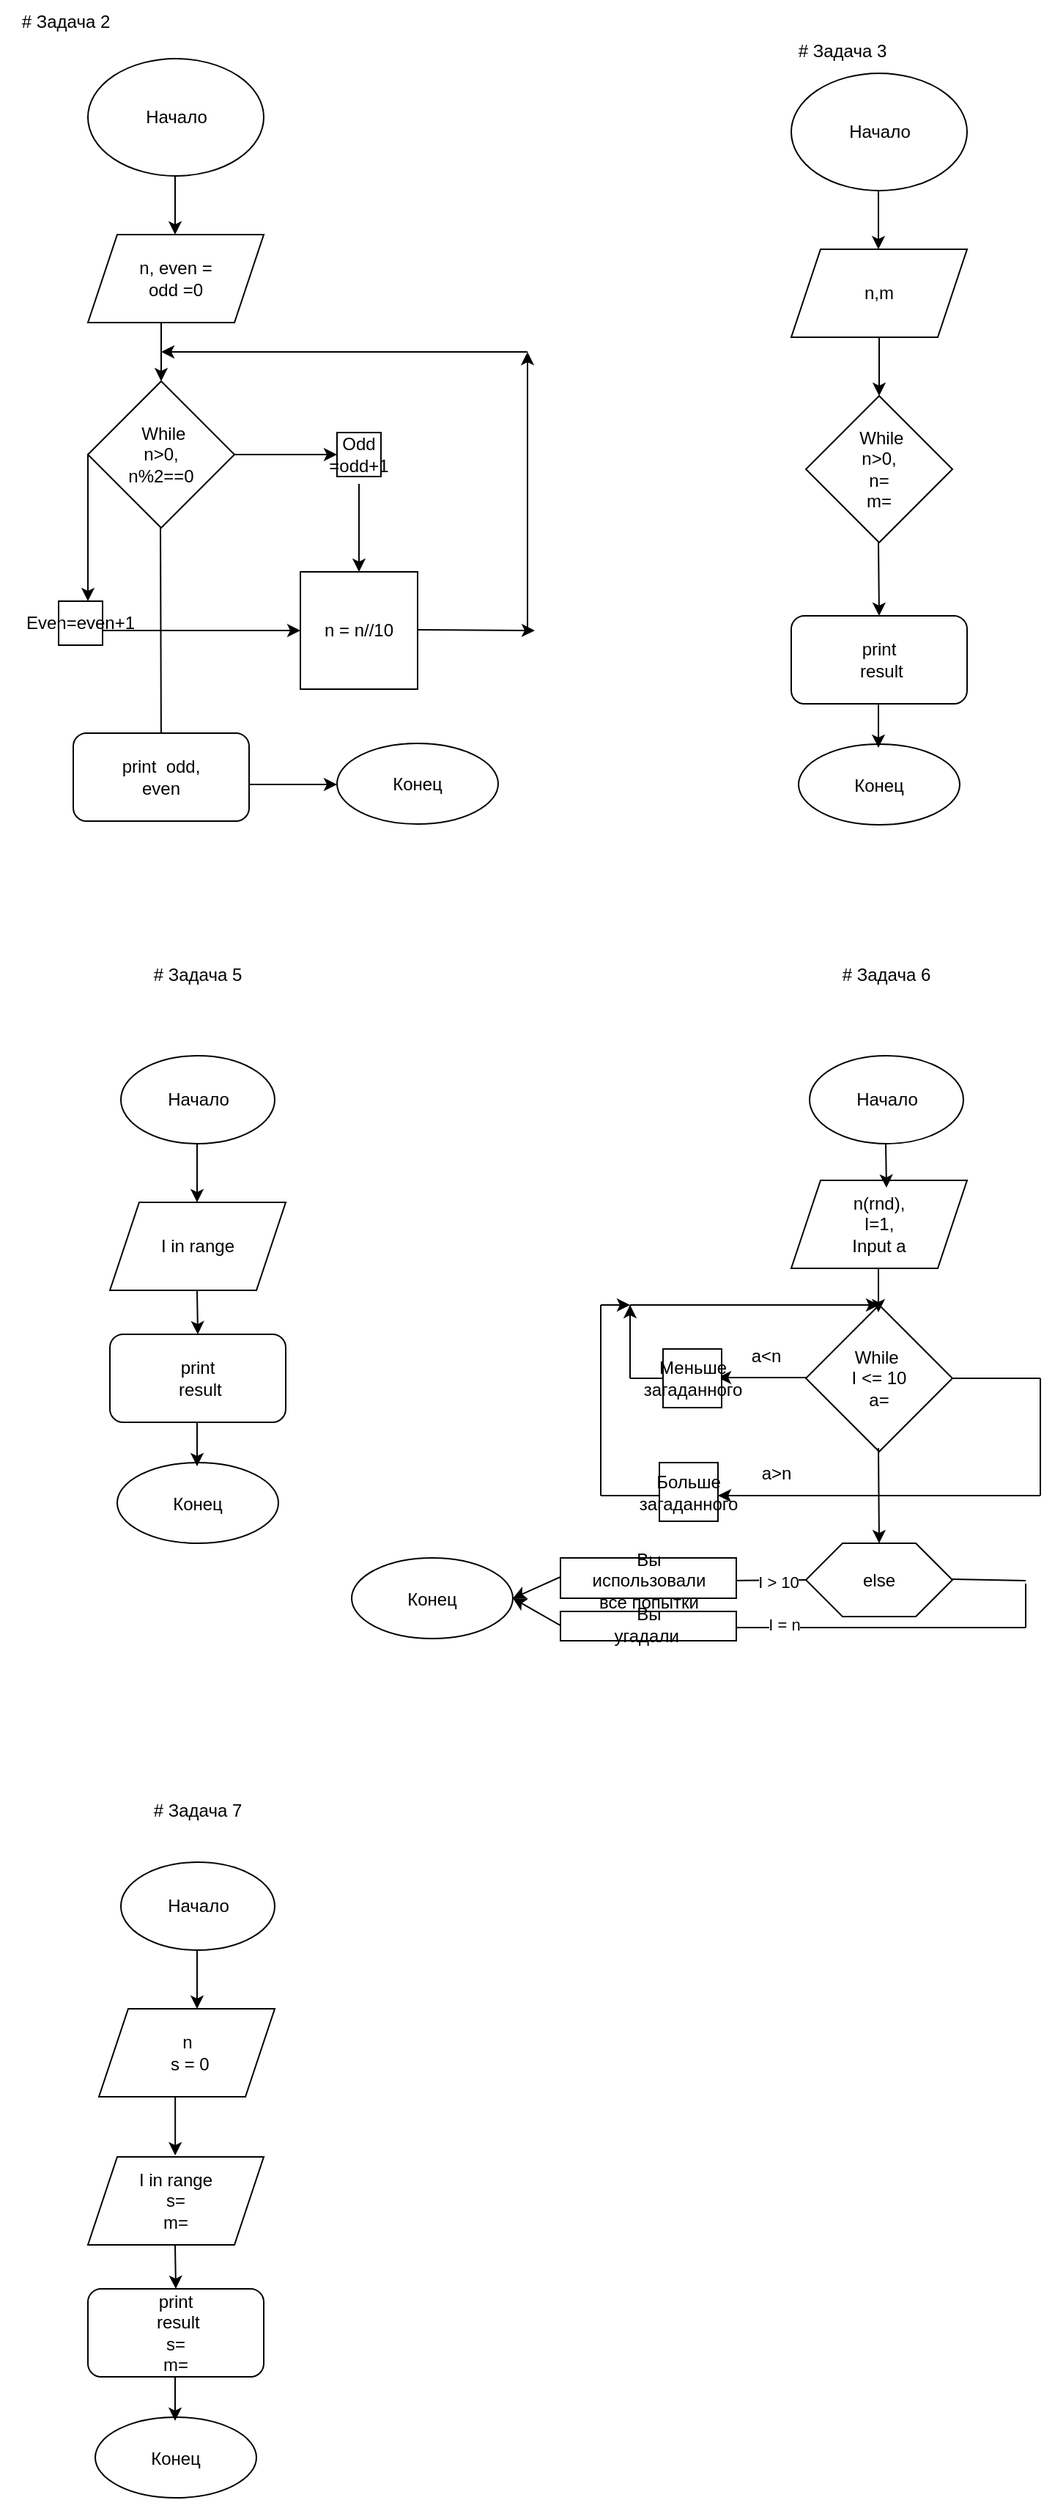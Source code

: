 <mxfile version="18.0.2" type="device" pages="2"><diagram id="1oEfrU6CqOhS1-Bc2dvg" name="Page-1"><mxGraphModel dx="988" dy="441" grid="1" gridSize="10" guides="1" tooltips="1" connect="1" arrows="1" fold="1" page="1" pageScale="1" pageWidth="827" pageHeight="1169" math="0" shadow="0"><root><mxCell id="0"/><mxCell id="1" parent="0"/><mxCell id="DPL4-N_GBgFdKnhkfRyt-1" value="" style="ellipse;whiteSpace=wrap;html=1;" vertex="1" parent="1"><mxGeometry x="70" y="90" width="120" height="80" as="geometry"/></mxCell><mxCell id="DPL4-N_GBgFdKnhkfRyt-2" value="Начало" style="text;html=1;align=center;verticalAlign=middle;resizable=0;points=[];autosize=1;strokeColor=none;fillColor=none;" vertex="1" parent="1"><mxGeometry x="100" y="120" width="60" height="20" as="geometry"/></mxCell><mxCell id="DPL4-N_GBgFdKnhkfRyt-3" value="" style="endArrow=classic;html=1;rounded=0;" edge="1" parent="1"><mxGeometry width="50" height="50" relative="1" as="geometry"><mxPoint x="129.5" y="170" as="sourcePoint"/><mxPoint x="130" y="210" as="targetPoint"/><Array as="points"><mxPoint x="129.5" y="210"/></Array></mxGeometry></mxCell><mxCell id="DPL4-N_GBgFdKnhkfRyt-4" value="" style="shape=parallelogram;perimeter=parallelogramPerimeter;whiteSpace=wrap;html=1;fixedSize=1;" vertex="1" parent="1"><mxGeometry x="70" y="210" width="120" height="60" as="geometry"/></mxCell><mxCell id="DPL4-N_GBgFdKnhkfRyt-5" value="n, even = odd =0" style="text;html=1;strokeColor=none;fillColor=none;align=center;verticalAlign=middle;whiteSpace=wrap;rounded=0;" vertex="1" parent="1"><mxGeometry x="100" y="225" width="60" height="30" as="geometry"/></mxCell><mxCell id="DPL4-N_GBgFdKnhkfRyt-7" value="" style="endArrow=classic;html=1;rounded=0;" edge="1" parent="1"><mxGeometry width="50" height="50" relative="1" as="geometry"><mxPoint x="120" y="270" as="sourcePoint"/><mxPoint x="120.5" y="310" as="targetPoint"/><Array as="points"><mxPoint x="120" y="310"/></Array></mxGeometry></mxCell><mxCell id="DPL4-N_GBgFdKnhkfRyt-8" value="# Задача 2" style="text;html=1;strokeColor=none;fillColor=none;align=center;verticalAlign=middle;whiteSpace=wrap;rounded=0;" vertex="1" parent="1"><mxGeometry x="10" y="50" width="90" height="30" as="geometry"/></mxCell><mxCell id="DPL4-N_GBgFdKnhkfRyt-10" value="" style="rhombus;whiteSpace=wrap;html=1;" vertex="1" parent="1"><mxGeometry x="70" y="310" width="100" height="100" as="geometry"/></mxCell><mxCell id="DPL4-N_GBgFdKnhkfRyt-11" value="&amp;nbsp;While n&amp;gt;0,&lt;br&gt;n%2==0" style="text;html=1;strokeColor=none;fillColor=none;align=center;verticalAlign=middle;whiteSpace=wrap;rounded=0;" vertex="1" parent="1"><mxGeometry x="90" y="345" width="60" height="30" as="geometry"/></mxCell><mxCell id="DPL4-N_GBgFdKnhkfRyt-15" value="" style="endArrow=classic;html=1;rounded=0;exitX=1;exitY=0.5;exitDx=0;exitDy=0;" edge="1" parent="1" source="DPL4-N_GBgFdKnhkfRyt-10"><mxGeometry width="50" height="50" relative="1" as="geometry"><mxPoint x="190" y="410" as="sourcePoint"/><mxPoint x="240" y="360" as="targetPoint"/></mxGeometry></mxCell><mxCell id="DPL4-N_GBgFdKnhkfRyt-16" value="" style="endArrow=classic;html=1;rounded=0;exitX=1;exitY=0.5;exitDx=0;exitDy=0;" edge="1" parent="1"><mxGeometry width="50" height="50" relative="1" as="geometry"><mxPoint x="70" y="359.5" as="sourcePoint"/><mxPoint x="70" y="460" as="targetPoint"/></mxGeometry></mxCell><mxCell id="DPL4-N_GBgFdKnhkfRyt-17" value="" style="whiteSpace=wrap;html=1;aspect=fixed;" vertex="1" parent="1"><mxGeometry x="240" y="345" width="30" height="30" as="geometry"/></mxCell><mxCell id="DPL4-N_GBgFdKnhkfRyt-18" value="" style="whiteSpace=wrap;html=1;aspect=fixed;" vertex="1" parent="1"><mxGeometry x="50" y="460" width="30" height="30" as="geometry"/></mxCell><mxCell id="DPL4-N_GBgFdKnhkfRyt-19" value="Even=even+1&lt;br&gt;" style="text;html=1;strokeColor=none;fillColor=none;align=center;verticalAlign=middle;whiteSpace=wrap;rounded=0;" vertex="1" parent="1"><mxGeometry x="35" y="460" width="60" height="30" as="geometry"/></mxCell><mxCell id="DPL4-N_GBgFdKnhkfRyt-20" value="Odd =odd+1&lt;br&gt;" style="text;html=1;strokeColor=none;fillColor=none;align=center;verticalAlign=middle;whiteSpace=wrap;rounded=0;" vertex="1" parent="1"><mxGeometry x="225" y="325" width="60" height="70" as="geometry"/></mxCell><mxCell id="DPL4-N_GBgFdKnhkfRyt-25" value="" style="endArrow=classic;html=1;rounded=0;" edge="1" parent="1" target="DPL4-N_GBgFdKnhkfRyt-26"><mxGeometry width="50" height="50" relative="1" as="geometry"><mxPoint x="80" y="480" as="sourcePoint"/><mxPoint x="200" y="480" as="targetPoint"/></mxGeometry></mxCell><mxCell id="DPL4-N_GBgFdKnhkfRyt-26" value="n = n//10" style="whiteSpace=wrap;html=1;aspect=fixed;" vertex="1" parent="1"><mxGeometry x="215" y="440" width="80" height="80" as="geometry"/></mxCell><mxCell id="DPL4-N_GBgFdKnhkfRyt-28" value="" style="endArrow=classic;html=1;rounded=0;" edge="1" parent="1"><mxGeometry width="50" height="50" relative="1" as="geometry"><mxPoint x="255" y="380" as="sourcePoint"/><mxPoint x="255" y="440" as="targetPoint"/></mxGeometry></mxCell><mxCell id="DPL4-N_GBgFdKnhkfRyt-29" value="" style="endArrow=classic;html=1;rounded=0;" edge="1" parent="1"><mxGeometry width="50" height="50" relative="1" as="geometry"><mxPoint x="295" y="479.5" as="sourcePoint"/><mxPoint x="375" y="480" as="targetPoint"/></mxGeometry></mxCell><mxCell id="DPL4-N_GBgFdKnhkfRyt-30" value="" style="endArrow=classic;html=1;rounded=0;" edge="1" parent="1"><mxGeometry width="50" height="50" relative="1" as="geometry"><mxPoint x="370" y="480" as="sourcePoint"/><mxPoint x="370" y="290" as="targetPoint"/></mxGeometry></mxCell><mxCell id="DPL4-N_GBgFdKnhkfRyt-31" value="" style="endArrow=classic;html=1;rounded=0;" edge="1" parent="1"><mxGeometry width="50" height="50" relative="1" as="geometry"><mxPoint x="370" y="290" as="sourcePoint"/><mxPoint x="120" y="290" as="targetPoint"/></mxGeometry></mxCell><mxCell id="DPL4-N_GBgFdKnhkfRyt-32" value="" style="endArrow=classic;html=1;rounded=0;" edge="1" parent="1"><mxGeometry width="50" height="50" relative="1" as="geometry"><mxPoint x="119.5" y="410" as="sourcePoint"/><mxPoint x="120" y="560" as="targetPoint"/></mxGeometry></mxCell><mxCell id="DPL4-N_GBgFdKnhkfRyt-33" value="" style="rounded=1;whiteSpace=wrap;html=1;" vertex="1" parent="1"><mxGeometry x="60" y="550" width="120" height="60" as="geometry"/></mxCell><mxCell id="DPL4-N_GBgFdKnhkfRyt-35" value="print &amp;nbsp;odd, even" style="text;html=1;strokeColor=none;fillColor=none;align=center;verticalAlign=middle;whiteSpace=wrap;rounded=0;" vertex="1" parent="1"><mxGeometry x="90" y="565" width="60" height="30" as="geometry"/></mxCell><mxCell id="DPL4-N_GBgFdKnhkfRyt-36" value="" style="endArrow=classic;html=1;rounded=0;" edge="1" parent="1"><mxGeometry width="50" height="50" relative="1" as="geometry"><mxPoint x="180" y="585" as="sourcePoint"/><mxPoint x="240" y="585" as="targetPoint"/></mxGeometry></mxCell><mxCell id="DPL4-N_GBgFdKnhkfRyt-38" value="" style="ellipse;whiteSpace=wrap;html=1;" vertex="1" parent="1"><mxGeometry x="240" y="557" width="110" height="55" as="geometry"/></mxCell><mxCell id="DPL4-N_GBgFdKnhkfRyt-40" value="Конец" style="text;html=1;strokeColor=none;fillColor=none;align=center;verticalAlign=middle;whiteSpace=wrap;rounded=0;" vertex="1" parent="1"><mxGeometry x="265" y="570" width="60" height="30" as="geometry"/></mxCell><mxCell id="DPL4-N_GBgFdKnhkfRyt-41" value="# Задача 3" style="text;html=1;strokeColor=none;fillColor=none;align=center;verticalAlign=middle;whiteSpace=wrap;rounded=0;" vertex="1" parent="1"><mxGeometry x="540" y="70" width="90" height="30" as="geometry"/></mxCell><mxCell id="DPL4-N_GBgFdKnhkfRyt-48" value="" style="ellipse;whiteSpace=wrap;html=1;" vertex="1" parent="1"><mxGeometry x="550" y="100" width="120" height="80" as="geometry"/></mxCell><mxCell id="DPL4-N_GBgFdKnhkfRyt-49" value="Начало" style="text;html=1;align=center;verticalAlign=middle;resizable=0;points=[];autosize=1;strokeColor=none;fillColor=none;" vertex="1" parent="1"><mxGeometry x="580" y="130" width="60" height="20" as="geometry"/></mxCell><mxCell id="DPL4-N_GBgFdKnhkfRyt-55" value="" style="endArrow=classic;html=1;rounded=0;" edge="1" parent="1"><mxGeometry width="50" height="50" relative="1" as="geometry"><mxPoint x="609.5" y="180" as="sourcePoint"/><mxPoint x="610" y="220" as="targetPoint"/><Array as="points"><mxPoint x="609.5" y="220"/></Array></mxGeometry></mxCell><mxCell id="DPL4-N_GBgFdKnhkfRyt-56" value="" style="shape=parallelogram;perimeter=parallelogramPerimeter;whiteSpace=wrap;html=1;fixedSize=1;" vertex="1" parent="1"><mxGeometry x="550" y="220" width="120" height="60" as="geometry"/></mxCell><mxCell id="DPL4-N_GBgFdKnhkfRyt-57" value="n,m" style="text;html=1;strokeColor=none;fillColor=none;align=center;verticalAlign=middle;whiteSpace=wrap;rounded=0;" vertex="1" parent="1"><mxGeometry x="580" y="235" width="60" height="30" as="geometry"/></mxCell><mxCell id="DPL4-N_GBgFdKnhkfRyt-58" value="" style="rhombus;whiteSpace=wrap;html=1;" vertex="1" parent="1"><mxGeometry x="560" y="320" width="100" height="100" as="geometry"/></mxCell><mxCell id="DPL4-N_GBgFdKnhkfRyt-59" value="&amp;nbsp;While n&amp;gt;0,&lt;br&gt;n=&lt;br&gt;m=" style="text;html=1;strokeColor=none;fillColor=none;align=center;verticalAlign=middle;whiteSpace=wrap;rounded=0;" vertex="1" parent="1"><mxGeometry x="580" y="355" width="60" height="30" as="geometry"/></mxCell><mxCell id="DPL4-N_GBgFdKnhkfRyt-60" value="" style="endArrow=classic;html=1;rounded=0;exitX=0.5;exitY=1;exitDx=0;exitDy=0;" edge="1" parent="1" source="DPL4-N_GBgFdKnhkfRyt-56"><mxGeometry width="50" height="50" relative="1" as="geometry"><mxPoint x="610" y="300" as="sourcePoint"/><mxPoint x="610" y="320" as="targetPoint"/></mxGeometry></mxCell><mxCell id="DPL4-N_GBgFdKnhkfRyt-61" value="" style="rounded=1;whiteSpace=wrap;html=1;" vertex="1" parent="1"><mxGeometry x="550" y="470" width="120" height="60" as="geometry"/></mxCell><mxCell id="DPL4-N_GBgFdKnhkfRyt-62" value="print &amp;nbsp;result" style="text;html=1;strokeColor=none;fillColor=none;align=center;verticalAlign=middle;whiteSpace=wrap;rounded=0;" vertex="1" parent="1"><mxGeometry x="580" y="485" width="60" height="30" as="geometry"/></mxCell><mxCell id="DPL4-N_GBgFdKnhkfRyt-63" value="" style="endArrow=classic;html=1;rounded=0;" edge="1" parent="1"><mxGeometry width="50" height="50" relative="1" as="geometry"><mxPoint x="609.5" y="420" as="sourcePoint"/><mxPoint x="610" y="470" as="targetPoint"/></mxGeometry></mxCell><mxCell id="DPL4-N_GBgFdKnhkfRyt-65" value="" style="ellipse;whiteSpace=wrap;html=1;" vertex="1" parent="1"><mxGeometry x="555" y="557.5" width="110" height="55" as="geometry"/></mxCell><mxCell id="DPL4-N_GBgFdKnhkfRyt-66" value="Конец" style="text;html=1;strokeColor=none;fillColor=none;align=center;verticalAlign=middle;whiteSpace=wrap;rounded=0;" vertex="1" parent="1"><mxGeometry x="580" y="570.5" width="60" height="30" as="geometry"/></mxCell><mxCell id="DPL4-N_GBgFdKnhkfRyt-67" value="" style="endArrow=classic;html=1;rounded=0;" edge="1" parent="1"><mxGeometry width="50" height="50" relative="1" as="geometry"><mxPoint x="609.5" y="530" as="sourcePoint"/><mxPoint x="609.5" y="560" as="targetPoint"/></mxGeometry></mxCell><mxCell id="-zV2BLJplMJQKl8MZbhu-1" value="# Задача 5" style="text;html=1;strokeColor=none;fillColor=none;align=center;verticalAlign=middle;whiteSpace=wrap;rounded=0;" vertex="1" parent="1"><mxGeometry x="100" y="700" width="90" height="30" as="geometry"/></mxCell><mxCell id="-zV2BLJplMJQKl8MZbhu-2" value="" style="ellipse;whiteSpace=wrap;html=1;" vertex="1" parent="1"><mxGeometry x="92.5" y="770" width="105" height="60" as="geometry"/></mxCell><mxCell id="-zV2BLJplMJQKl8MZbhu-3" value="Начало" style="text;html=1;align=center;verticalAlign=middle;resizable=0;points=[];autosize=1;strokeColor=none;fillColor=none;" vertex="1" parent="1"><mxGeometry x="115" y="790" width="60" height="20" as="geometry"/></mxCell><mxCell id="-zV2BLJplMJQKl8MZbhu-4" value="" style="endArrow=classic;html=1;rounded=0;" edge="1" parent="1"><mxGeometry width="50" height="50" relative="1" as="geometry"><mxPoint x="144.5" y="830" as="sourcePoint"/><mxPoint x="145" y="870" as="targetPoint"/><Array as="points"><mxPoint x="144.5" y="870"/></Array></mxGeometry></mxCell><mxCell id="-zV2BLJplMJQKl8MZbhu-5" value="" style="shape=parallelogram;perimeter=parallelogramPerimeter;whiteSpace=wrap;html=1;fixedSize=1;" vertex="1" parent="1"><mxGeometry x="85" y="870" width="120" height="60" as="geometry"/></mxCell><mxCell id="-zV2BLJplMJQKl8MZbhu-6" value="I in range" style="text;html=1;strokeColor=none;fillColor=none;align=center;verticalAlign=middle;whiteSpace=wrap;rounded=0;" vertex="1" parent="1"><mxGeometry x="115" y="885" width="60" height="30" as="geometry"/></mxCell><mxCell id="-zV2BLJplMJQKl8MZbhu-10" value="" style="rounded=1;whiteSpace=wrap;html=1;" vertex="1" parent="1"><mxGeometry x="85" y="960" width="120" height="60" as="geometry"/></mxCell><mxCell id="-zV2BLJplMJQKl8MZbhu-11" value="print &amp;nbsp;result" style="text;html=1;strokeColor=none;fillColor=none;align=center;verticalAlign=middle;whiteSpace=wrap;rounded=0;" vertex="1" parent="1"><mxGeometry x="115" y="975" width="60" height="30" as="geometry"/></mxCell><mxCell id="-zV2BLJplMJQKl8MZbhu-13" value="" style="ellipse;whiteSpace=wrap;html=1;" vertex="1" parent="1"><mxGeometry x="90" y="1047.5" width="110" height="55" as="geometry"/></mxCell><mxCell id="-zV2BLJplMJQKl8MZbhu-14" value="Конец" style="text;html=1;strokeColor=none;fillColor=none;align=center;verticalAlign=middle;whiteSpace=wrap;rounded=0;" vertex="1" parent="1"><mxGeometry x="115" y="1060.5" width="60" height="30" as="geometry"/></mxCell><mxCell id="-zV2BLJplMJQKl8MZbhu-15" value="" style="endArrow=classic;html=1;rounded=0;" edge="1" parent="1"><mxGeometry width="50" height="50" relative="1" as="geometry"><mxPoint x="144.5" y="1020" as="sourcePoint"/><mxPoint x="144.5" y="1050" as="targetPoint"/></mxGeometry></mxCell><mxCell id="-zV2BLJplMJQKl8MZbhu-18" value="" style="endArrow=classic;html=1;rounded=0;entryX=0.5;entryY=0;entryDx=0;entryDy=0;" edge="1" parent="1" target="-zV2BLJplMJQKl8MZbhu-10"><mxGeometry width="50" height="50" relative="1" as="geometry"><mxPoint x="144.5" y="930" as="sourcePoint"/><mxPoint x="144.5" y="1000" as="targetPoint"/></mxGeometry></mxCell><mxCell id="-zV2BLJplMJQKl8MZbhu-21" value="# Задача 6" style="text;html=1;strokeColor=none;fillColor=none;align=center;verticalAlign=middle;whiteSpace=wrap;rounded=0;" vertex="1" parent="1"><mxGeometry x="570" y="700" width="90" height="30" as="geometry"/></mxCell><mxCell id="-zV2BLJplMJQKl8MZbhu-22" value="" style="ellipse;whiteSpace=wrap;html=1;" vertex="1" parent="1"><mxGeometry x="562.5" y="770" width="105" height="60" as="geometry"/></mxCell><mxCell id="-zV2BLJplMJQKl8MZbhu-23" value="Начало" style="text;html=1;align=center;verticalAlign=middle;resizable=0;points=[];autosize=1;strokeColor=none;fillColor=none;" vertex="1" parent="1"><mxGeometry x="585" y="790" width="60" height="20" as="geometry"/></mxCell><mxCell id="-zV2BLJplMJQKl8MZbhu-24" value="" style="shape=parallelogram;perimeter=parallelogramPerimeter;whiteSpace=wrap;html=1;fixedSize=1;" vertex="1" parent="1"><mxGeometry x="550" y="855" width="120" height="60" as="geometry"/></mxCell><mxCell id="-zV2BLJplMJQKl8MZbhu-25" value="n(rnd), I=1,&lt;br&gt;Input a" style="text;html=1;strokeColor=none;fillColor=none;align=center;verticalAlign=middle;whiteSpace=wrap;rounded=0;" vertex="1" parent="1"><mxGeometry x="580" y="870" width="60" height="30" as="geometry"/></mxCell><mxCell id="-zV2BLJplMJQKl8MZbhu-26" value="" style="rhombus;whiteSpace=wrap;html=1;" vertex="1" parent="1"><mxGeometry x="560" y="940" width="100" height="100" as="geometry"/></mxCell><mxCell id="-zV2BLJplMJQKl8MZbhu-27" value="&amp;nbsp;While &amp;nbsp;&lt;br&gt;I &amp;lt;= 10&lt;br&gt;a=" style="text;html=1;strokeColor=none;fillColor=none;align=center;verticalAlign=middle;whiteSpace=wrap;rounded=0;" vertex="1" parent="1"><mxGeometry x="580" y="975" width="60" height="30" as="geometry"/></mxCell><mxCell id="-zV2BLJplMJQKl8MZbhu-28" value="" style="endArrow=classic;html=1;rounded=0;" edge="1" parent="1"><mxGeometry width="50" height="50" relative="1" as="geometry"><mxPoint x="560" y="989.5" as="sourcePoint"/><mxPoint x="500" y="989.5" as="targetPoint"/></mxGeometry></mxCell><mxCell id="-zV2BLJplMJQKl8MZbhu-30" value="" style="endArrow=classic;html=1;rounded=0;" edge="1" parent="1"><mxGeometry width="50" height="50" relative="1" as="geometry"><mxPoint x="614.5" y="830" as="sourcePoint"/><mxPoint x="615" y="860" as="targetPoint"/></mxGeometry></mxCell><mxCell id="-zV2BLJplMJQKl8MZbhu-35" value="" style="endArrow=classic;html=1;rounded=0;" edge="1" parent="1"><mxGeometry width="50" height="50" relative="1" as="geometry"><mxPoint x="609.5" y="915" as="sourcePoint"/><mxPoint x="609.5" y="945" as="targetPoint"/></mxGeometry></mxCell><mxCell id="-zV2BLJplMJQKl8MZbhu-40" value="" style="endArrow=none;html=1;rounded=0;" edge="1" parent="1"><mxGeometry width="50" height="50" relative="1" as="geometry"><mxPoint x="660" y="990" as="sourcePoint"/><mxPoint x="720" y="990" as="targetPoint"/></mxGeometry></mxCell><mxCell id="-zV2BLJplMJQKl8MZbhu-42" value="" style="endArrow=none;html=1;rounded=0;" edge="1" parent="1"><mxGeometry width="50" height="50" relative="1" as="geometry"><mxPoint x="500" y="1070" as="sourcePoint"/><mxPoint x="720" y="1070" as="targetPoint"/></mxGeometry></mxCell><mxCell id="-zV2BLJplMJQKl8MZbhu-43" value="" style="endArrow=none;html=1;rounded=0;" edge="1" parent="1"><mxGeometry width="50" height="50" relative="1" as="geometry"><mxPoint x="720" y="1070" as="sourcePoint"/><mxPoint x="720" y="990" as="targetPoint"/></mxGeometry></mxCell><mxCell id="-zV2BLJplMJQKl8MZbhu-44" value="a&amp;lt;n" style="text;html=1;strokeColor=none;fillColor=none;align=center;verticalAlign=middle;whiteSpace=wrap;rounded=0;" vertex="1" parent="1"><mxGeometry x="502.5" y="960" width="60" height="30" as="geometry"/></mxCell><mxCell id="-zV2BLJplMJQKl8MZbhu-46" value="a&amp;gt;n" style="text;html=1;strokeColor=none;fillColor=none;align=center;verticalAlign=middle;whiteSpace=wrap;rounded=0;" vertex="1" parent="1"><mxGeometry x="510" y="1040" width="60" height="30" as="geometry"/></mxCell><mxCell id="-zV2BLJplMJQKl8MZbhu-47" value="" style="endArrow=classic;html=1;rounded=0;" edge="1" parent="1"><mxGeometry width="50" height="50" relative="1" as="geometry"><mxPoint x="570" y="1070" as="sourcePoint"/><mxPoint x="500" y="1070" as="targetPoint"/></mxGeometry></mxCell><mxCell id="-zV2BLJplMJQKl8MZbhu-48" value="" style="whiteSpace=wrap;html=1;aspect=fixed;" vertex="1" parent="1"><mxGeometry x="462.5" y="970" width="40" height="40" as="geometry"/></mxCell><mxCell id="-zV2BLJplMJQKl8MZbhu-49" value="" style="whiteSpace=wrap;html=1;aspect=fixed;" vertex="1" parent="1"><mxGeometry x="460" y="1047.5" width="40" height="40" as="geometry"/></mxCell><mxCell id="-zV2BLJplMJQKl8MZbhu-50" value="Меньше&lt;br&gt;загаданного" style="text;html=1;strokeColor=none;fillColor=none;align=center;verticalAlign=middle;whiteSpace=wrap;rounded=0;" vertex="1" parent="1"><mxGeometry x="452.5" y="975" width="60" height="30" as="geometry"/></mxCell><mxCell id="-zV2BLJplMJQKl8MZbhu-52" value="Больше загаданного" style="text;html=1;strokeColor=none;fillColor=none;align=center;verticalAlign=middle;whiteSpace=wrap;rounded=0;" vertex="1" parent="1"><mxGeometry x="450" y="1052.5" width="60" height="30" as="geometry"/></mxCell><mxCell id="-zV2BLJplMJQKl8MZbhu-53" value="" style="endArrow=none;html=1;rounded=0;" edge="1" parent="1"><mxGeometry width="50" height="50" relative="1" as="geometry"><mxPoint x="440" y="990" as="sourcePoint"/><mxPoint x="440" y="940" as="targetPoint"/></mxGeometry></mxCell><mxCell id="-zV2BLJplMJQKl8MZbhu-54" value="" style="endArrow=none;html=1;rounded=0;" edge="1" parent="1"><mxGeometry width="50" height="50" relative="1" as="geometry"><mxPoint x="440" y="990" as="sourcePoint"/><mxPoint x="462.5" y="990" as="targetPoint"/></mxGeometry></mxCell><mxCell id="-zV2BLJplMJQKl8MZbhu-55" value="" style="endArrow=none;html=1;rounded=0;" edge="1" parent="1"><mxGeometry width="50" height="50" relative="1" as="geometry"><mxPoint x="440" y="940" as="sourcePoint"/><mxPoint x="520" y="940" as="targetPoint"/></mxGeometry></mxCell><mxCell id="-zV2BLJplMJQKl8MZbhu-56" value="" style="endArrow=classic;html=1;rounded=0;" edge="1" parent="1"><mxGeometry width="50" height="50" relative="1" as="geometry"><mxPoint x="520" y="940" as="sourcePoint"/><mxPoint x="610" y="940" as="targetPoint"/></mxGeometry></mxCell><mxCell id="-zV2BLJplMJQKl8MZbhu-57" value="" style="endArrow=none;html=1;rounded=0;" edge="1" parent="1"><mxGeometry width="50" height="50" relative="1" as="geometry"><mxPoint x="420" y="1070" as="sourcePoint"/><mxPoint x="460" y="1070" as="targetPoint"/></mxGeometry></mxCell><mxCell id="-zV2BLJplMJQKl8MZbhu-58" value="" style="endArrow=none;html=1;rounded=0;" edge="1" parent="1"><mxGeometry width="50" height="50" relative="1" as="geometry"><mxPoint x="420" y="1070" as="sourcePoint"/><mxPoint x="420" y="940" as="targetPoint"/></mxGeometry></mxCell><mxCell id="-zV2BLJplMJQKl8MZbhu-59" value="" style="endArrow=classic;html=1;rounded=0;" edge="1" parent="1"><mxGeometry width="50" height="50" relative="1" as="geometry"><mxPoint x="420" y="940" as="sourcePoint"/><mxPoint x="440" y="940" as="targetPoint"/></mxGeometry></mxCell><mxCell id="-zV2BLJplMJQKl8MZbhu-60" value="" style="endArrow=classic;html=1;rounded=0;" edge="1" parent="1"><mxGeometry width="50" height="50" relative="1" as="geometry"><mxPoint x="440" y="970" as="sourcePoint"/><mxPoint x="440" y="940" as="targetPoint"/></mxGeometry></mxCell><mxCell id="-zV2BLJplMJQKl8MZbhu-61" value="" style="endArrow=classic;html=1;rounded=0;entryX=0.5;entryY=0;entryDx=0;entryDy=0;" edge="1" parent="1" target="-zV2BLJplMJQKl8MZbhu-67"><mxGeometry width="50" height="50" relative="1" as="geometry"><mxPoint x="609.5" y="1037.5" as="sourcePoint"/><mxPoint x="609" y="1100" as="targetPoint"/></mxGeometry></mxCell><mxCell id="-zV2BLJplMJQKl8MZbhu-67" value="" style="shape=hexagon;perimeter=hexagonPerimeter2;whiteSpace=wrap;html=1;size=0.25" vertex="1" parent="1"><mxGeometry x="560" y="1102.5" width="100" height="50" as="geometry"/></mxCell><mxCell id="-zV2BLJplMJQKl8MZbhu-69" value="else" style="text;html=1;strokeColor=none;fillColor=none;align=center;verticalAlign=middle;whiteSpace=wrap;rounded=0;" vertex="1" parent="1"><mxGeometry x="580" y="1112.5" width="60" height="30" as="geometry"/></mxCell><mxCell id="-zV2BLJplMJQKl8MZbhu-72" value="" style="endArrow=none;html=1;rounded=0;entryX=0;entryY=0.5;entryDx=0;entryDy=0;" edge="1" parent="1" target="-zV2BLJplMJQKl8MZbhu-67"><mxGeometry width="50" height="50" relative="1" as="geometry"><mxPoint x="510" y="1128" as="sourcePoint"/><mxPoint x="560" y="1090" as="targetPoint"/></mxGeometry></mxCell><mxCell id="-zV2BLJplMJQKl8MZbhu-87" value="I &amp;gt; 10" style="edgeLabel;html=1;align=center;verticalAlign=middle;resizable=0;points=[];" vertex="1" connectable="0" parent="-zV2BLJplMJQKl8MZbhu-72"><mxGeometry x="0.213" y="-1" relative="1" as="geometry"><mxPoint as="offset"/></mxGeometry></mxCell><mxCell id="-zV2BLJplMJQKl8MZbhu-74" value="" style="endArrow=none;html=1;rounded=0;" edge="1" parent="1"><mxGeometry width="50" height="50" relative="1" as="geometry"><mxPoint x="660" y="1127" as="sourcePoint"/><mxPoint x="710" y="1128" as="targetPoint"/></mxGeometry></mxCell><mxCell id="-zV2BLJplMJQKl8MZbhu-76" value="" style="endArrow=none;html=1;rounded=0;" edge="1" parent="1"><mxGeometry width="50" height="50" relative="1" as="geometry"><mxPoint x="710" y="1160" as="sourcePoint"/><mxPoint x="710" y="1130" as="targetPoint"/></mxGeometry></mxCell><mxCell id="-zV2BLJplMJQKl8MZbhu-78" value="" style="endArrow=none;html=1;rounded=0;" edge="1" parent="1"><mxGeometry width="50" height="50" relative="1" as="geometry"><mxPoint x="510" y="1160" as="sourcePoint"/><mxPoint x="710" y="1160" as="targetPoint"/></mxGeometry></mxCell><mxCell id="-zV2BLJplMJQKl8MZbhu-86" value="I = n" style="edgeLabel;html=1;align=center;verticalAlign=middle;resizable=0;points=[];" vertex="1" connectable="0" parent="-zV2BLJplMJQKl8MZbhu-78"><mxGeometry x="-0.655" y="2" relative="1" as="geometry"><mxPoint as="offset"/></mxGeometry></mxCell><mxCell id="-zV2BLJplMJQKl8MZbhu-80" value="" style="rounded=0;whiteSpace=wrap;html=1;" vertex="1" parent="1"><mxGeometry x="392.5" y="1112.5" width="120" height="27.5" as="geometry"/></mxCell><mxCell id="-zV2BLJplMJQKl8MZbhu-82" value="" style="rounded=0;whiteSpace=wrap;html=1;" vertex="1" parent="1"><mxGeometry x="392.5" y="1149" width="120" height="20" as="geometry"/></mxCell><mxCell id="-zV2BLJplMJQKl8MZbhu-83" value="Вы угадали&amp;nbsp;" style="text;html=1;strokeColor=none;fillColor=none;align=center;verticalAlign=middle;whiteSpace=wrap;rounded=0;" vertex="1" parent="1"><mxGeometry x="422.5" y="1142.5" width="60" height="30" as="geometry"/></mxCell><mxCell id="-zV2BLJplMJQKl8MZbhu-84" value="Вы использовали&lt;br&gt;все попытки&lt;br&gt;" style="text;html=1;strokeColor=none;fillColor=none;align=center;verticalAlign=middle;whiteSpace=wrap;rounded=0;" vertex="1" parent="1"><mxGeometry x="422.5" y="1112.5" width="60" height="30" as="geometry"/></mxCell><mxCell id="-zV2BLJplMJQKl8MZbhu-93" value="" style="ellipse;whiteSpace=wrap;html=1;" vertex="1" parent="1"><mxGeometry x="250" y="1112.5" width="110" height="55" as="geometry"/></mxCell><mxCell id="-zV2BLJplMJQKl8MZbhu-94" value="Конец" style="text;html=1;strokeColor=none;fillColor=none;align=center;verticalAlign=middle;whiteSpace=wrap;rounded=0;" vertex="1" parent="1"><mxGeometry x="275" y="1125.5" width="60" height="30" as="geometry"/></mxCell><mxCell id="-zV2BLJplMJQKl8MZbhu-96" value="" style="endArrow=classic;html=1;rounded=0;entryX=1;entryY=0.5;entryDx=0;entryDy=0;" edge="1" parent="1" target="-zV2BLJplMJQKl8MZbhu-93"><mxGeometry width="50" height="50" relative="1" as="geometry"><mxPoint x="392.5" y="1125.5" as="sourcePoint"/><mxPoint x="332.5" y="1125.5" as="targetPoint"/></mxGeometry></mxCell><mxCell id="-zV2BLJplMJQKl8MZbhu-97" value="" style="endArrow=classic;html=1;rounded=0;entryX=1;entryY=0.5;entryDx=0;entryDy=0;" edge="1" parent="1" target="-zV2BLJplMJQKl8MZbhu-93"><mxGeometry width="50" height="50" relative="1" as="geometry"><mxPoint x="392.5" y="1158.58" as="sourcePoint"/><mxPoint x="342.5" y="1158.58" as="targetPoint"/></mxGeometry></mxCell><mxCell id="-zV2BLJplMJQKl8MZbhu-98" value="# Задача 7" style="text;html=1;strokeColor=none;fillColor=none;align=center;verticalAlign=middle;whiteSpace=wrap;rounded=0;" vertex="1" parent="1"><mxGeometry x="100" y="1270" width="90" height="30" as="geometry"/></mxCell><mxCell id="-zV2BLJplMJQKl8MZbhu-99" value="" style="ellipse;whiteSpace=wrap;html=1;" vertex="1" parent="1"><mxGeometry x="92.5" y="1320" width="105" height="60" as="geometry"/></mxCell><mxCell id="-zV2BLJplMJQKl8MZbhu-100" value="Начало" style="text;html=1;align=center;verticalAlign=middle;resizable=0;points=[];autosize=1;strokeColor=none;fillColor=none;" vertex="1" parent="1"><mxGeometry x="115" y="1340" width="60" height="20" as="geometry"/></mxCell><mxCell id="-zV2BLJplMJQKl8MZbhu-101" value="" style="endArrow=classic;html=1;rounded=0;" edge="1" parent="1"><mxGeometry width="50" height="50" relative="1" as="geometry"><mxPoint x="144.5" y="1380" as="sourcePoint"/><mxPoint x="145" y="1420" as="targetPoint"/><Array as="points"><mxPoint x="144.5" y="1420"/></Array></mxGeometry></mxCell><mxCell id="-zV2BLJplMJQKl8MZbhu-102" value="" style="shape=parallelogram;perimeter=parallelogramPerimeter;whiteSpace=wrap;html=1;fixedSize=1;" vertex="1" parent="1"><mxGeometry x="70" y="1521" width="120" height="60" as="geometry"/></mxCell><mxCell id="-zV2BLJplMJQKl8MZbhu-103" value="I in range&lt;br&gt;s=&lt;br&gt;m=" style="text;html=1;strokeColor=none;fillColor=none;align=center;verticalAlign=middle;whiteSpace=wrap;rounded=0;" vertex="1" parent="1"><mxGeometry x="100" y="1536" width="60" height="30" as="geometry"/></mxCell><mxCell id="-zV2BLJplMJQKl8MZbhu-104" value="" style="rounded=1;whiteSpace=wrap;html=1;" vertex="1" parent="1"><mxGeometry x="70" y="1611" width="120" height="60" as="geometry"/></mxCell><mxCell id="-zV2BLJplMJQKl8MZbhu-105" value="print &amp;nbsp;result&lt;br&gt;s=&lt;br&gt;m=" style="text;html=1;strokeColor=none;fillColor=none;align=center;verticalAlign=middle;whiteSpace=wrap;rounded=0;" vertex="1" parent="1"><mxGeometry x="100" y="1626" width="60" height="30" as="geometry"/></mxCell><mxCell id="-zV2BLJplMJQKl8MZbhu-106" value="" style="ellipse;whiteSpace=wrap;html=1;" vertex="1" parent="1"><mxGeometry x="75" y="1698.5" width="110" height="55" as="geometry"/></mxCell><mxCell id="-zV2BLJplMJQKl8MZbhu-107" value="Конец" style="text;html=1;strokeColor=none;fillColor=none;align=center;verticalAlign=middle;whiteSpace=wrap;rounded=0;" vertex="1" parent="1"><mxGeometry x="100" y="1711.5" width="60" height="30" as="geometry"/></mxCell><mxCell id="-zV2BLJplMJQKl8MZbhu-108" value="" style="endArrow=classic;html=1;rounded=0;" edge="1" parent="1"><mxGeometry width="50" height="50" relative="1" as="geometry"><mxPoint x="129.5" y="1671" as="sourcePoint"/><mxPoint x="129.5" y="1701" as="targetPoint"/></mxGeometry></mxCell><mxCell id="-zV2BLJplMJQKl8MZbhu-109" value="" style="endArrow=classic;html=1;rounded=0;entryX=0.5;entryY=0;entryDx=0;entryDy=0;" edge="1" parent="1" target="-zV2BLJplMJQKl8MZbhu-104"><mxGeometry width="50" height="50" relative="1" as="geometry"><mxPoint x="129.5" y="1581" as="sourcePoint"/><mxPoint x="129.5" y="1651" as="targetPoint"/></mxGeometry></mxCell><mxCell id="-zV2BLJplMJQKl8MZbhu-110" value="" style="shape=parallelogram;perimeter=parallelogramPerimeter;whiteSpace=wrap;html=1;fixedSize=1;" vertex="1" parent="1"><mxGeometry x="77.5" y="1420" width="120" height="60" as="geometry"/></mxCell><mxCell id="-zV2BLJplMJQKl8MZbhu-111" value="n&lt;br&gt;&amp;nbsp;s = 0" style="text;html=1;strokeColor=none;fillColor=none;align=center;verticalAlign=middle;whiteSpace=wrap;rounded=0;" vertex="1" parent="1"><mxGeometry x="107.5" y="1435" width="60" height="30" as="geometry"/></mxCell><mxCell id="-zV2BLJplMJQKl8MZbhu-112" value="" style="endArrow=classic;html=1;rounded=0;" edge="1" parent="1"><mxGeometry width="50" height="50" relative="1" as="geometry"><mxPoint x="129.58" y="1480" as="sourcePoint"/><mxPoint x="129.58" y="1520" as="targetPoint"/></mxGeometry></mxCell></root></mxGraphModel></diagram><diagram id="9R6l3lj9ZU-ovfwx3PV9" name="Page-2"><mxGraphModel dx="946" dy="529" grid="1" gridSize="10" guides="1" tooltips="1" connect="1" arrows="1" fold="1" page="1" pageScale="1" pageWidth="827" pageHeight="1169" math="0" shadow="0"><root><mxCell id="0"/><mxCell id="1" parent="0"/></root></mxGraphModel></diagram></mxfile>